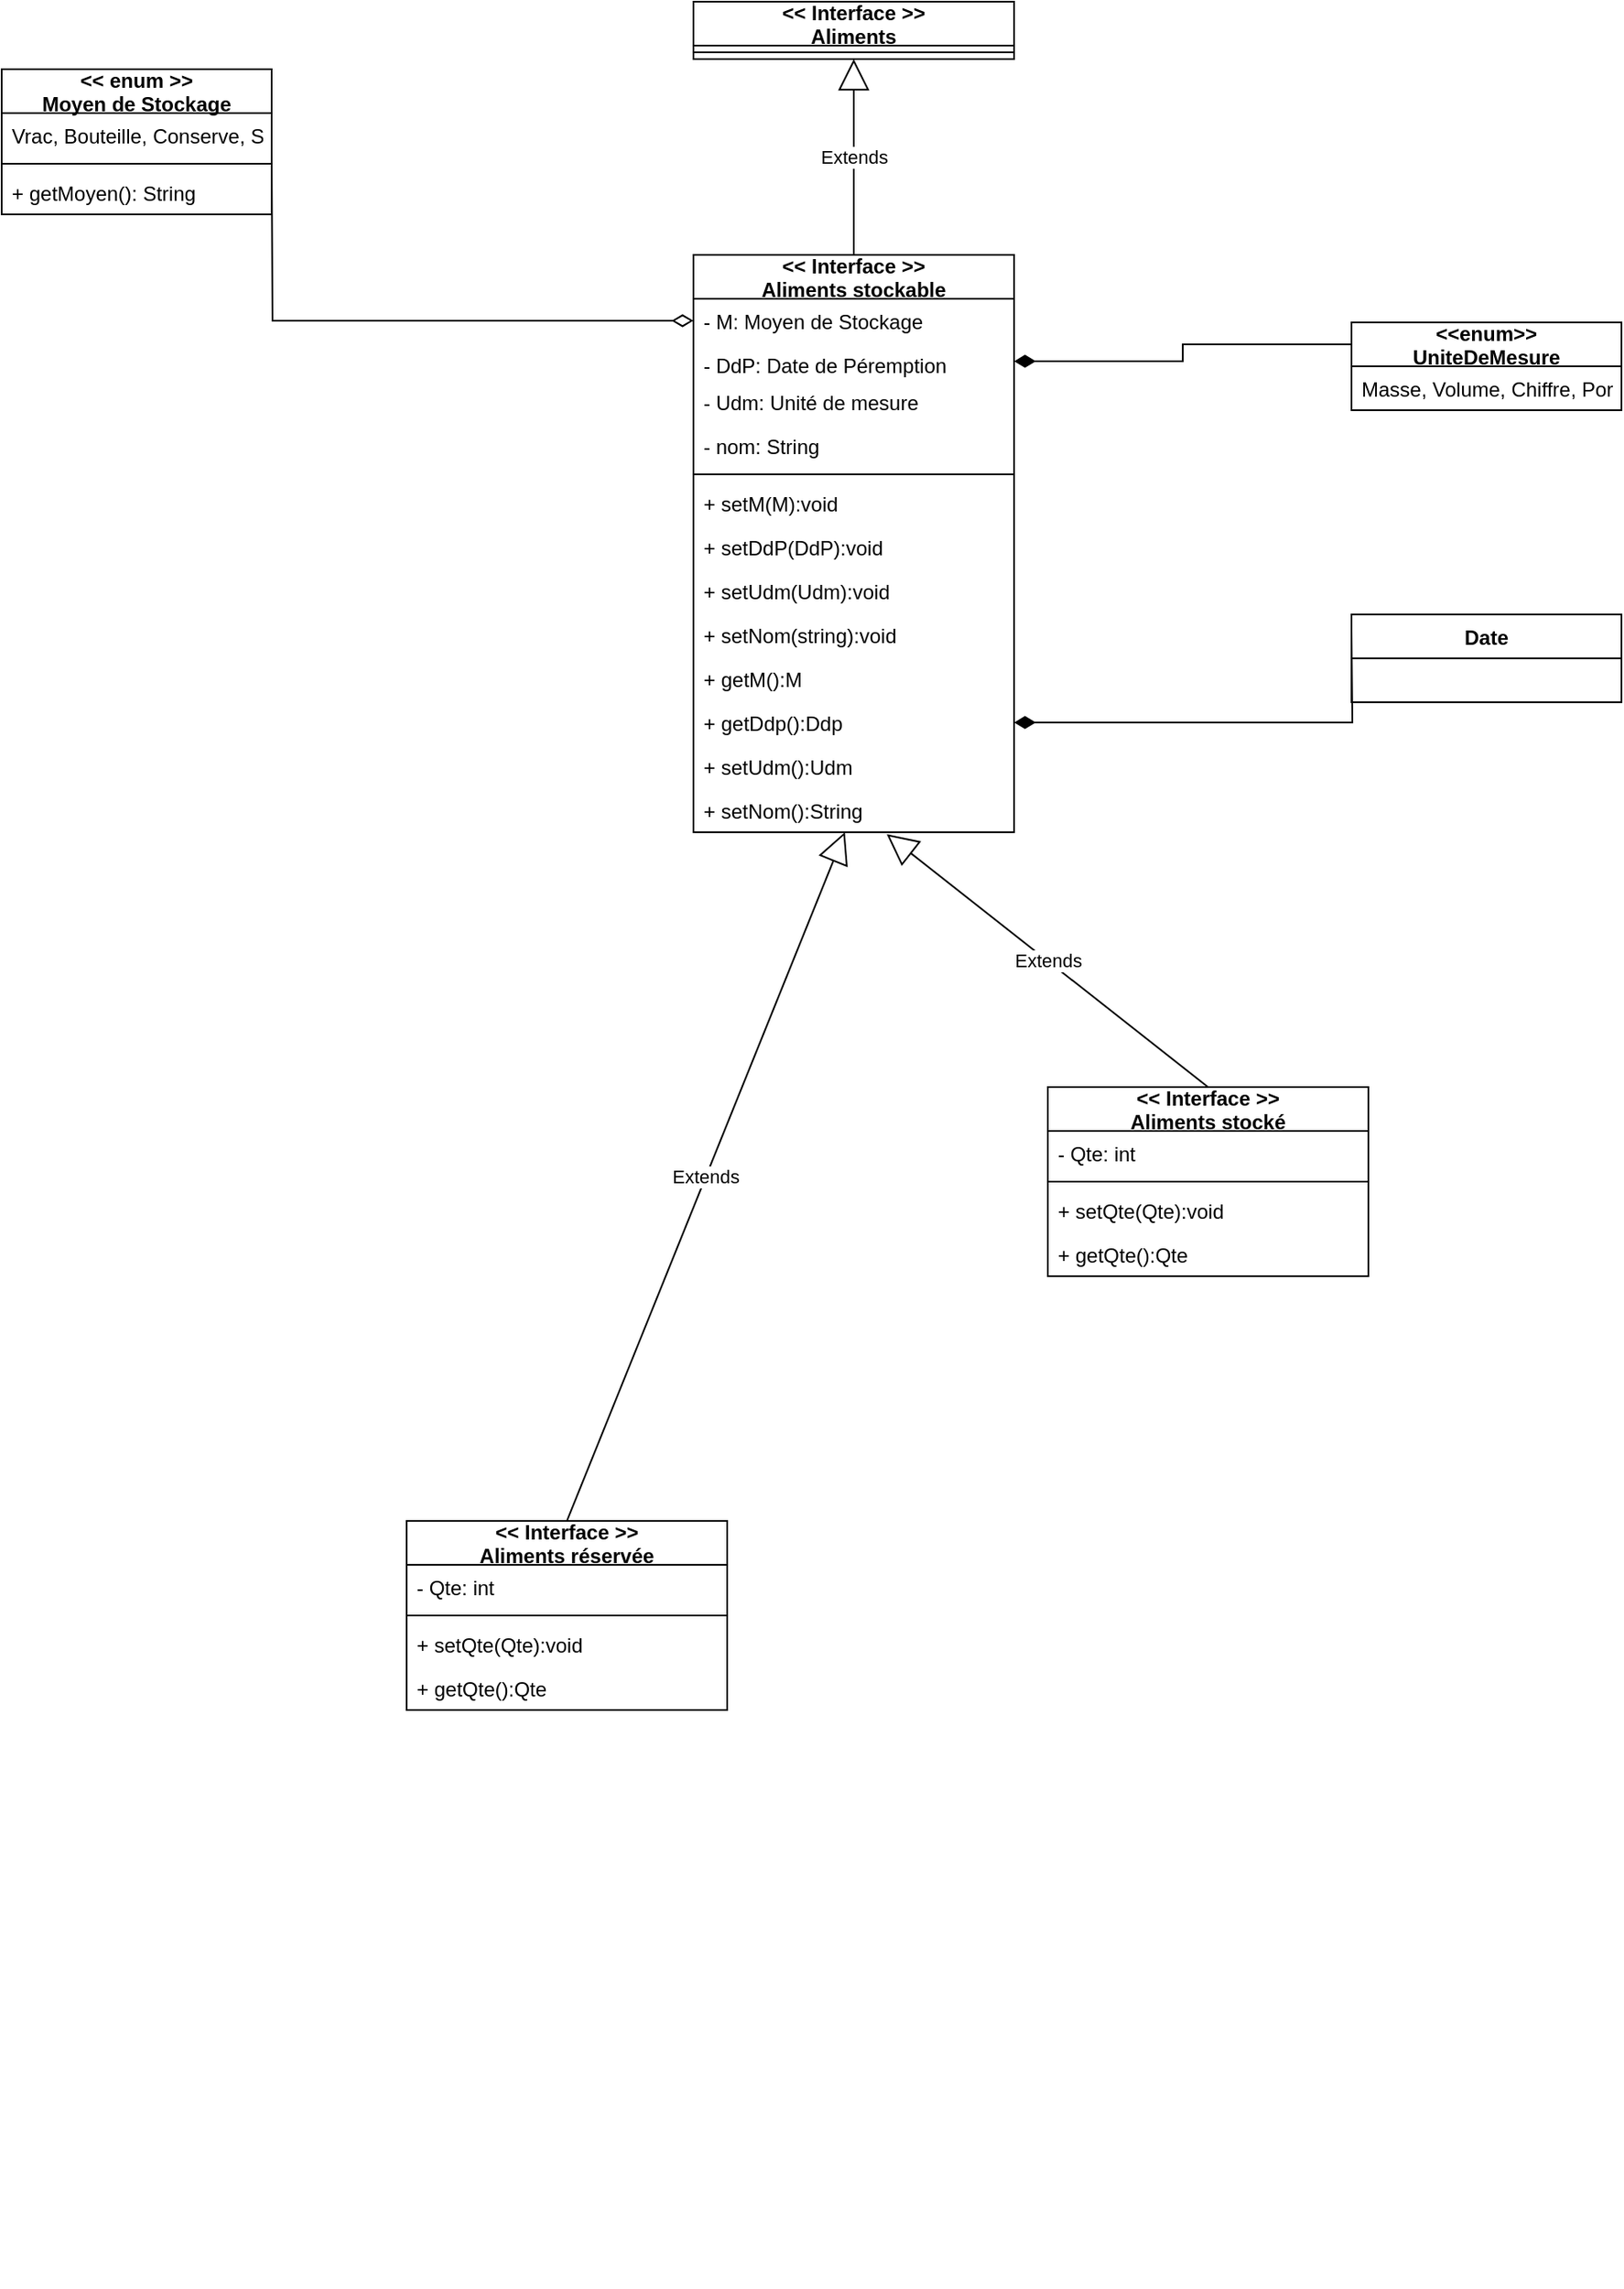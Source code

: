 <mxfile version="20.8.16" type="device"><diagram id="C5RBs43oDa-KdzZeNtuy" name="Page-1"><mxGraphModel dx="3215" dy="2517" grid="1" gridSize="10" guides="1" tooltips="1" connect="1" arrows="1" fold="1" page="1" pageScale="1" pageWidth="827" pageHeight="1169" math="0" shadow="0"><root><mxCell id="WIyWlLk6GJQsqaUBKTNV-0"/><mxCell id="WIyWlLk6GJQsqaUBKTNV-1" parent="WIyWlLk6GJQsqaUBKTNV-0"/><mxCell id="cwTZYxM3syVhlJXtX6Yq-4" value="" style="text;strokeColor=none;fillColor=none;align=left;verticalAlign=middle;spacingTop=-1;spacingLeft=4;spacingRight=4;rotatable=0;labelPosition=right;points=[];portConstraint=eastwest;" parent="WIyWlLk6GJQsqaUBKTNV-1" vertex="1"><mxGeometry x="400" y="340" width="20" height="14" as="geometry"/></mxCell><mxCell id="cwTZYxM3syVhlJXtX6Yq-9" value="" style="text;strokeColor=none;fillColor=none;align=left;verticalAlign=middle;spacingTop=-1;spacingLeft=4;spacingRight=4;rotatable=0;labelPosition=right;points=[];portConstraint=eastwest;" parent="WIyWlLk6GJQsqaUBKTNV-1" vertex="1"><mxGeometry x="280" y="250" width="20" height="14" as="geometry"/></mxCell><mxCell id="cwTZYxM3syVhlJXtX6Yq-10" value="&lt;&lt; enum &gt;&gt;&#10;Moyen de Stockage" style="swimlane;fontStyle=1;align=center;verticalAlign=middle;childLayout=stackLayout;horizontal=1;startSize=26;horizontalStack=0;resizeParent=1;resizeParentMax=0;resizeLast=0;collapsible=1;marginBottom=0;" parent="WIyWlLk6GJQsqaUBKTNV-1" vertex="1"><mxGeometry x="-190" y="-960" width="160" height="86" as="geometry"/></mxCell><mxCell id="cwTZYxM3syVhlJXtX6Yq-11" value="Vrac, Bouteille, Conserve, Sachet" style="text;strokeColor=none;fillColor=none;align=left;verticalAlign=top;spacingLeft=4;spacingRight=4;overflow=hidden;rotatable=0;points=[[0,0.5],[1,0.5]];portConstraint=eastwest;" parent="cwTZYxM3syVhlJXtX6Yq-10" vertex="1"><mxGeometry y="26" width="160" height="26" as="geometry"/></mxCell><mxCell id="cwTZYxM3syVhlJXtX6Yq-12" value="" style="line;strokeWidth=1;fillColor=none;align=left;verticalAlign=middle;spacingTop=-1;spacingLeft=3;spacingRight=3;rotatable=0;labelPosition=right;points=[];portConstraint=eastwest;strokeColor=inherit;" parent="cwTZYxM3syVhlJXtX6Yq-10" vertex="1"><mxGeometry y="52" width="160" height="8" as="geometry"/></mxCell><mxCell id="cwTZYxM3syVhlJXtX6Yq-13" value="+ getMoyen(): String" style="text;strokeColor=none;fillColor=none;align=left;verticalAlign=top;spacingLeft=4;spacingRight=4;overflow=hidden;rotatable=0;points=[[0,0.5],[1,0.5]];portConstraint=eastwest;" parent="cwTZYxM3syVhlJXtX6Yq-10" vertex="1"><mxGeometry y="60" width="160" height="26" as="geometry"/></mxCell><mxCell id="cwTZYxM3syVhlJXtX6Yq-15" value="Date" style="swimlane;fontStyle=1;align=center;verticalAlign=top;childLayout=stackLayout;horizontal=1;startSize=26;horizontalStack=0;resizeParent=1;resizeParentMax=0;resizeLast=0;collapsible=1;marginBottom=0;" parent="WIyWlLk6GJQsqaUBKTNV-1" vertex="1"><mxGeometry x="610" y="-637" width="160" height="52" as="geometry"/></mxCell><mxCell id="cwTZYxM3syVhlJXtX6Yq-24" style="edgeStyle=orthogonalEdgeStyle;rounded=0;orthogonalLoop=1;jettySize=auto;html=1;exitX=0;exitY=0.25;exitDx=0;exitDy=0;strokeWidth=1;endArrow=diamondThin;endFill=1;endSize=10;entryX=1;entryY=0.5;entryDx=0;entryDy=0;" parent="WIyWlLk6GJQsqaUBKTNV-1" source="cwTZYxM3syVhlJXtX6Yq-19" target="n4-UoHZURS_ivTSj71QO-19" edge="1"><mxGeometry relative="1" as="geometry"><mxPoint x="500" y="-750" as="targetPoint"/></mxGeometry></mxCell><mxCell id="cwTZYxM3syVhlJXtX6Yq-19" value="&lt;&lt;enum&gt;&gt;&#10;UniteDeMesure" style="swimlane;fontStyle=1;align=center;verticalAlign=middle;childLayout=stackLayout;horizontal=1;startSize=26;horizontalStack=0;resizeParent=1;resizeParentMax=0;resizeLast=0;collapsible=1;marginBottom=0;" parent="WIyWlLk6GJQsqaUBKTNV-1" vertex="1"><mxGeometry x="610" y="-810" width="160" height="52" as="geometry"/></mxCell><mxCell id="n4-UoHZURS_ivTSj71QO-0" value="Masse, Volume, Chiffre, Portion" style="text;strokeColor=none;fillColor=none;align=left;verticalAlign=top;spacingLeft=4;spacingRight=4;overflow=hidden;rotatable=0;points=[[0,0.5],[1,0.5]];portConstraint=eastwest;fontSize=12;" parent="cwTZYxM3syVhlJXtX6Yq-19" vertex="1"><mxGeometry y="26" width="160" height="26" as="geometry"/></mxCell><mxCell id="n4-UoHZURS_ivTSj71QO-16" value="" style="text;strokeColor=none;fillColor=none;align=left;verticalAlign=middle;spacingTop=-1;spacingLeft=4;spacingRight=4;rotatable=0;labelPosition=right;points=[];portConstraint=eastwest;" parent="WIyWlLk6GJQsqaUBKTNV-1" vertex="1"><mxGeometry x="270" y="30" width="20" height="14" as="geometry"/></mxCell><mxCell id="n4-UoHZURS_ivTSj71QO-17" value="&lt;&lt; Interface &gt;&gt;&#10;Aliments stockable" style="swimlane;fontStyle=1;align=center;verticalAlign=middle;childLayout=stackLayout;horizontal=1;startSize=26;horizontalStack=0;resizeParent=1;resizeParentMax=0;resizeLast=0;collapsible=1;marginBottom=0;rounded=0;shadow=0;glass=0;" parent="WIyWlLk6GJQsqaUBKTNV-1" vertex="1"><mxGeometry x="220" y="-850" width="190" height="342" as="geometry"><mxRectangle x="270" y="150" width="100" height="30" as="alternateBounds"/></mxGeometry></mxCell><mxCell id="n4-UoHZURS_ivTSj71QO-18" value="- M: Moyen de Stockage" style="text;strokeColor=none;fillColor=none;align=left;verticalAlign=top;spacingLeft=4;spacingRight=4;overflow=hidden;rotatable=0;points=[[0,0.5],[1,0.5]];portConstraint=eastwest;fontSize=12;" parent="n4-UoHZURS_ivTSj71QO-17" vertex="1"><mxGeometry y="26" width="190" height="26" as="geometry"/></mxCell><mxCell id="n4-UoHZURS_ivTSj71QO-19" value="- DdP: Date de Péremption" style="text;strokeColor=none;fillColor=none;align=left;verticalAlign=top;spacingLeft=4;spacingRight=4;overflow=hidden;rotatable=0;points=[[0,0.5],[1,0.5]];portConstraint=eastwest;" parent="n4-UoHZURS_ivTSj71QO-17" vertex="1"><mxGeometry y="52" width="190" height="22" as="geometry"/></mxCell><mxCell id="n4-UoHZURS_ivTSj71QO-20" value="- Udm: Unité de mesure" style="text;strokeColor=none;fillColor=none;align=left;verticalAlign=top;spacingLeft=4;spacingRight=4;overflow=hidden;rotatable=0;points=[[0,0.5],[1,0.5]];portConstraint=eastwest;fontSize=12;" parent="n4-UoHZURS_ivTSj71QO-17" vertex="1"><mxGeometry y="74" width="190" height="26" as="geometry"/></mxCell><mxCell id="n4-UoHZURS_ivTSj71QO-21" value="- nom: String" style="text;strokeColor=none;fillColor=none;align=left;verticalAlign=top;spacingLeft=4;spacingRight=4;overflow=hidden;rotatable=0;points=[[0,0.5],[1,0.5]];portConstraint=eastwest;fontSize=12;" parent="n4-UoHZURS_ivTSj71QO-17" vertex="1"><mxGeometry y="100" width="190" height="26" as="geometry"/></mxCell><mxCell id="n4-UoHZURS_ivTSj71QO-22" value="" style="line;strokeWidth=1;fillColor=none;align=left;verticalAlign=middle;spacingTop=-1;spacingLeft=3;spacingRight=3;rotatable=0;labelPosition=right;points=[];portConstraint=eastwest;strokeColor=inherit;" parent="n4-UoHZURS_ivTSj71QO-17" vertex="1"><mxGeometry y="126" width="190" height="8" as="geometry"/></mxCell><mxCell id="n4-UoHZURS_ivTSj71QO-23" value="+ setM(M):void" style="text;strokeColor=none;fillColor=none;align=left;verticalAlign=top;spacingLeft=4;spacingRight=4;overflow=hidden;rotatable=0;points=[[0,0.5],[1,0.5]];portConstraint=eastwest;" parent="n4-UoHZURS_ivTSj71QO-17" vertex="1"><mxGeometry y="134" width="190" height="26" as="geometry"/></mxCell><mxCell id="n4-UoHZURS_ivTSj71QO-24" value="+ setDdP(DdP):void" style="text;strokeColor=none;fillColor=none;align=left;verticalAlign=top;spacingLeft=4;spacingRight=4;overflow=hidden;rotatable=0;points=[[0,0.5],[1,0.5]];portConstraint=eastwest;" parent="n4-UoHZURS_ivTSj71QO-17" vertex="1"><mxGeometry y="160" width="190" height="26" as="geometry"/></mxCell><mxCell id="n4-UoHZURS_ivTSj71QO-25" value="+ setUdm(Udm):void" style="text;strokeColor=none;fillColor=none;align=left;verticalAlign=top;spacingLeft=4;spacingRight=4;overflow=hidden;rotatable=0;points=[[0,0.5],[1,0.5]];portConstraint=eastwest;" parent="n4-UoHZURS_ivTSj71QO-17" vertex="1"><mxGeometry y="186" width="190" height="26" as="geometry"/></mxCell><mxCell id="n4-UoHZURS_ivTSj71QO-26" value="+ setNom(string):void" style="text;strokeColor=none;fillColor=none;align=left;verticalAlign=top;spacingLeft=4;spacingRight=4;overflow=hidden;rotatable=0;points=[[0,0.5],[1,0.5]];portConstraint=eastwest;" parent="n4-UoHZURS_ivTSj71QO-17" vertex="1"><mxGeometry y="212" width="190" height="26" as="geometry"/></mxCell><mxCell id="n4-UoHZURS_ivTSj71QO-27" value="+ getM():M" style="text;strokeColor=none;fillColor=none;align=left;verticalAlign=top;spacingLeft=4;spacingRight=4;overflow=hidden;rotatable=0;points=[[0,0.5],[1,0.5]];portConstraint=eastwest;" parent="n4-UoHZURS_ivTSj71QO-17" vertex="1"><mxGeometry y="238" width="190" height="26" as="geometry"/></mxCell><mxCell id="n4-UoHZURS_ivTSj71QO-28" value="+ getDdp():Ddp" style="text;strokeColor=none;fillColor=none;align=left;verticalAlign=top;spacingLeft=4;spacingRight=4;overflow=hidden;rotatable=0;points=[[0,0.5],[1,0.5]];portConstraint=eastwest;" parent="n4-UoHZURS_ivTSj71QO-17" vertex="1"><mxGeometry y="264" width="190" height="26" as="geometry"/></mxCell><mxCell id="n4-UoHZURS_ivTSj71QO-29" value="+ setUdm():Udm" style="text;strokeColor=none;fillColor=none;align=left;verticalAlign=top;spacingLeft=4;spacingRight=4;overflow=hidden;rotatable=0;points=[[0,0.5],[1,0.5]];portConstraint=eastwest;" parent="n4-UoHZURS_ivTSj71QO-17" vertex="1"><mxGeometry y="290" width="190" height="26" as="geometry"/></mxCell><mxCell id="n4-UoHZURS_ivTSj71QO-30" value="+ setNom():String" style="text;strokeColor=none;fillColor=none;align=left;verticalAlign=top;spacingLeft=4;spacingRight=4;overflow=hidden;rotatable=0;points=[[0,0.5],[1,0.5]];portConstraint=eastwest;" parent="n4-UoHZURS_ivTSj71QO-17" vertex="1"><mxGeometry y="316" width="190" height="26" as="geometry"/></mxCell><mxCell id="n4-UoHZURS_ivTSj71QO-31" value="&lt;&lt; Interface &gt;&gt;&#10;Aliments" style="swimlane;fontStyle=1;align=center;verticalAlign=middle;childLayout=stackLayout;horizontal=1;startSize=26;horizontalStack=0;resizeParent=1;resizeParentMax=0;resizeLast=0;collapsible=1;marginBottom=0;rounded=0;shadow=0;glass=0;" parent="WIyWlLk6GJQsqaUBKTNV-1" vertex="1"><mxGeometry x="220" y="-1000" width="190" height="34" as="geometry"><mxRectangle x="270" y="150" width="100" height="30" as="alternateBounds"/></mxGeometry></mxCell><mxCell id="n4-UoHZURS_ivTSj71QO-32" value="" style="line;strokeWidth=1;fillColor=none;align=left;verticalAlign=middle;spacingTop=-1;spacingLeft=3;spacingRight=3;rotatable=0;labelPosition=right;points=[];portConstraint=eastwest;strokeColor=inherit;" parent="n4-UoHZURS_ivTSj71QO-31" vertex="1"><mxGeometry y="26" width="190" height="8" as="geometry"/></mxCell><mxCell id="n4-UoHZURS_ivTSj71QO-33" value="" style="text;strokeColor=none;fillColor=none;align=left;verticalAlign=middle;spacingTop=-1;spacingLeft=4;spacingRight=4;rotatable=0;labelPosition=right;points=[];portConstraint=eastwest;" parent="WIyWlLk6GJQsqaUBKTNV-1" vertex="1"><mxGeometry x="360" y="35" width="20" height="14" as="geometry"/></mxCell><mxCell id="n4-UoHZURS_ivTSj71QO-34" value="" style="text;strokeColor=none;fillColor=none;align=left;verticalAlign=middle;spacingTop=-1;spacingLeft=4;spacingRight=4;rotatable=0;labelPosition=right;points=[];portConstraint=eastwest;" parent="WIyWlLk6GJQsqaUBKTNV-1" vertex="1"><mxGeometry x="220" y="-20" width="20" height="14" as="geometry"/></mxCell><mxCell id="n4-UoHZURS_ivTSj71QO-35" value="" style="text;strokeColor=none;fillColor=none;align=left;verticalAlign=middle;spacingTop=-1;spacingLeft=4;spacingRight=4;rotatable=0;labelPosition=right;points=[];portConstraint=eastwest;" parent="WIyWlLk6GJQsqaUBKTNV-1" vertex="1"><mxGeometry x="100" y="-110" width="20" height="14" as="geometry"/></mxCell><mxCell id="n4-UoHZURS_ivTSj71QO-36" value="&lt;&lt; Interface &gt;&gt;&#10;Aliments stocké" style="swimlane;fontStyle=1;align=center;verticalAlign=middle;childLayout=stackLayout;horizontal=1;startSize=26;horizontalStack=0;resizeParent=1;resizeParentMax=0;resizeLast=0;collapsible=1;marginBottom=0;rounded=0;shadow=0;glass=0;" parent="WIyWlLk6GJQsqaUBKTNV-1" vertex="1"><mxGeometry x="430" y="-357" width="190" height="112" as="geometry"><mxRectangle x="270" y="150" width="100" height="30" as="alternateBounds"/></mxGeometry></mxCell><mxCell id="n4-UoHZURS_ivTSj71QO-37" value="- Qte: int" style="text;strokeColor=none;fillColor=none;align=left;verticalAlign=top;spacingLeft=4;spacingRight=4;overflow=hidden;rotatable=0;points=[[0,0.5],[1,0.5]];portConstraint=eastwest;fontSize=12;" parent="n4-UoHZURS_ivTSj71QO-36" vertex="1"><mxGeometry y="26" width="190" height="26" as="geometry"/></mxCell><mxCell id="n4-UoHZURS_ivTSj71QO-38" value="" style="line;strokeWidth=1;fillColor=none;align=left;verticalAlign=middle;spacingTop=-1;spacingLeft=3;spacingRight=3;rotatable=0;labelPosition=right;points=[];portConstraint=eastwest;strokeColor=inherit;" parent="n4-UoHZURS_ivTSj71QO-36" vertex="1"><mxGeometry y="52" width="190" height="8" as="geometry"/></mxCell><mxCell id="n4-UoHZURS_ivTSj71QO-39" value="+ setQte(Qte):void" style="text;strokeColor=none;fillColor=none;align=left;verticalAlign=top;spacingLeft=4;spacingRight=4;overflow=hidden;rotatable=0;points=[[0,0.5],[1,0.5]];portConstraint=eastwest;" parent="n4-UoHZURS_ivTSj71QO-36" vertex="1"><mxGeometry y="60" width="190" height="26" as="geometry"/></mxCell><mxCell id="n4-UoHZURS_ivTSj71QO-40" value="+ getQte():Qte" style="text;strokeColor=none;fillColor=none;align=left;verticalAlign=top;spacingLeft=4;spacingRight=4;overflow=hidden;rotatable=0;points=[[0,0.5],[1,0.5]];portConstraint=eastwest;" parent="n4-UoHZURS_ivTSj71QO-36" vertex="1"><mxGeometry y="86" width="190" height="26" as="geometry"/></mxCell><mxCell id="n4-UoHZURS_ivTSj71QO-41" value="&lt;&lt; Interface &gt;&gt;&#10;Aliments réservée" style="swimlane;fontStyle=1;align=center;verticalAlign=middle;childLayout=stackLayout;horizontal=1;startSize=26;horizontalStack=0;resizeParent=1;resizeParentMax=0;resizeLast=0;collapsible=1;marginBottom=0;rounded=0;shadow=0;glass=0;" parent="WIyWlLk6GJQsqaUBKTNV-1" vertex="1"><mxGeometry x="50" y="-100" width="190" height="112" as="geometry"><mxRectangle x="270" y="150" width="100" height="30" as="alternateBounds"/></mxGeometry></mxCell><mxCell id="n4-UoHZURS_ivTSj71QO-42" value="- Qte: int" style="text;strokeColor=none;fillColor=none;align=left;verticalAlign=top;spacingLeft=4;spacingRight=4;overflow=hidden;rotatable=0;points=[[0,0.5],[1,0.5]];portConstraint=eastwest;fontSize=12;" parent="n4-UoHZURS_ivTSj71QO-41" vertex="1"><mxGeometry y="26" width="190" height="26" as="geometry"/></mxCell><mxCell id="n4-UoHZURS_ivTSj71QO-43" value="" style="line;strokeWidth=1;fillColor=none;align=left;verticalAlign=middle;spacingTop=-1;spacingLeft=3;spacingRight=3;rotatable=0;labelPosition=right;points=[];portConstraint=eastwest;strokeColor=inherit;" parent="n4-UoHZURS_ivTSj71QO-41" vertex="1"><mxGeometry y="52" width="190" height="8" as="geometry"/></mxCell><mxCell id="n4-UoHZURS_ivTSj71QO-44" value="+ setQte(Qte):void" style="text;strokeColor=none;fillColor=none;align=left;verticalAlign=top;spacingLeft=4;spacingRight=4;overflow=hidden;rotatable=0;points=[[0,0.5],[1,0.5]];portConstraint=eastwest;" parent="n4-UoHZURS_ivTSj71QO-41" vertex="1"><mxGeometry y="60" width="190" height="26" as="geometry"/></mxCell><mxCell id="n4-UoHZURS_ivTSj71QO-45" value="+ getQte():Qte" style="text;strokeColor=none;fillColor=none;align=left;verticalAlign=top;spacingLeft=4;spacingRight=4;overflow=hidden;rotatable=0;points=[[0,0.5],[1,0.5]];portConstraint=eastwest;" parent="n4-UoHZURS_ivTSj71QO-41" vertex="1"><mxGeometry y="86" width="190" height="26" as="geometry"/></mxCell><mxCell id="n4-UoHZURS_ivTSj71QO-46" value="Extends" style="endArrow=block;endSize=16;endFill=0;html=1;rounded=0;entryX=0.5;entryY=1;entryDx=0;entryDy=0;exitX=0.5;exitY=0;exitDx=0;exitDy=0;" parent="WIyWlLk6GJQsqaUBKTNV-1" source="n4-UoHZURS_ivTSj71QO-17" target="n4-UoHZURS_ivTSj71QO-31" edge="1"><mxGeometry width="160" relative="1" as="geometry"><mxPoint x="515" y="-850" as="sourcePoint"/><mxPoint x="510" y="-820" as="targetPoint"/></mxGeometry></mxCell><mxCell id="n4-UoHZURS_ivTSj71QO-47" value="Extends" style="endArrow=block;endSize=16;endFill=0;html=1;rounded=0;entryX=0.603;entryY=1.047;entryDx=0;entryDy=0;exitX=0.5;exitY=0;exitDx=0;exitDy=0;entryPerimeter=0;" parent="WIyWlLk6GJQsqaUBKTNV-1" source="n4-UoHZURS_ivTSj71QO-36" target="n4-UoHZURS_ivTSj71QO-30" edge="1"><mxGeometry width="160" relative="1" as="geometry"><mxPoint x="309.23" y="-340" as="sourcePoint"/><mxPoint x="309.23" y="-456" as="targetPoint"/></mxGeometry></mxCell><mxCell id="n4-UoHZURS_ivTSj71QO-48" value="Extends" style="endArrow=block;endSize=16;endFill=0;html=1;rounded=0;exitX=0.5;exitY=0;exitDx=0;exitDy=0;" parent="WIyWlLk6GJQsqaUBKTNV-1" source="n4-UoHZURS_ivTSj71QO-41" target="n4-UoHZURS_ivTSj71QO-30" edge="1"><mxGeometry width="160" relative="1" as="geometry"><mxPoint x="155.77" y="-96" as="sourcePoint"/><mxPoint x="-60" y="-195" as="targetPoint"/></mxGeometry></mxCell><mxCell id="n4-UoHZURS_ivTSj71QO-50" style="edgeStyle=orthogonalEdgeStyle;rounded=0;orthogonalLoop=1;jettySize=auto;html=1;exitX=0;exitY=0.25;exitDx=0;exitDy=0;strokeWidth=1;endArrow=diamondThin;endFill=1;endSize=10;entryX=1;entryY=0.5;entryDx=0;entryDy=0;" parent="WIyWlLk6GJQsqaUBKTNV-1" target="n4-UoHZURS_ivTSj71QO-28" edge="1"><mxGeometry relative="1" as="geometry"><mxPoint x="610" y="-627.09" as="sourcePoint"/><mxPoint x="410" y="-617.09" as="targetPoint"/></mxGeometry></mxCell><mxCell id="n4-UoHZURS_ivTSj71QO-53" style="edgeStyle=orthogonalEdgeStyle;rounded=0;orthogonalLoop=1;jettySize=auto;html=1;exitX=1;exitY=0.25;exitDx=0;exitDy=0;entryX=0;entryY=0.5;entryDx=0;entryDy=0;strokeWidth=1;fontSize=12;endArrow=diamondThin;endFill=0;endSize=10;" parent="WIyWlLk6GJQsqaUBKTNV-1" target="n4-UoHZURS_ivTSj71QO-18" edge="1"><mxGeometry relative="1" as="geometry"><mxPoint x="-30" y="-911.5" as="sourcePoint"/><mxPoint x="290" y="-990" as="targetPoint"/></mxGeometry></mxCell></root></mxGraphModel></diagram></mxfile>